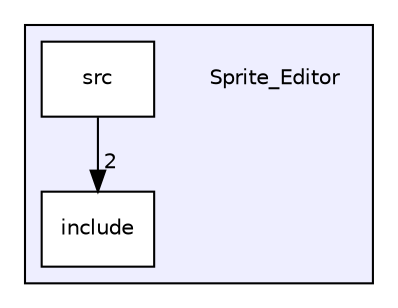 digraph "Sprite_Editor" {
  compound=true
  node [ fontsize="10", fontname="Helvetica"];
  edge [ labelfontsize="10", labelfontname="Helvetica"];
  subgraph clusterdir_bc59e89d7004356c66ee19edff834737 {
    graph [ bgcolor="#eeeeff", pencolor="black", label="" URL="dir_bc59e89d7004356c66ee19edff834737.html"];
    dir_bc59e89d7004356c66ee19edff834737 [shape=plaintext label="Sprite_Editor"];
    dir_c62fa1dc1d7a6d1f8a753195e9fed228 [shape=box label="include" color="black" fillcolor="white" style="filled" URL="dir_c62fa1dc1d7a6d1f8a753195e9fed228.html"];
    dir_1e7f1ffcd2a3e8dc232e26c081cd3bd8 [shape=box label="src" color="black" fillcolor="white" style="filled" URL="dir_1e7f1ffcd2a3e8dc232e26c081cd3bd8.html"];
  }
  dir_1e7f1ffcd2a3e8dc232e26c081cd3bd8->dir_c62fa1dc1d7a6d1f8a753195e9fed228 [headlabel="2", labeldistance=1.5 headhref="dir_000005_000004.html"];
}
